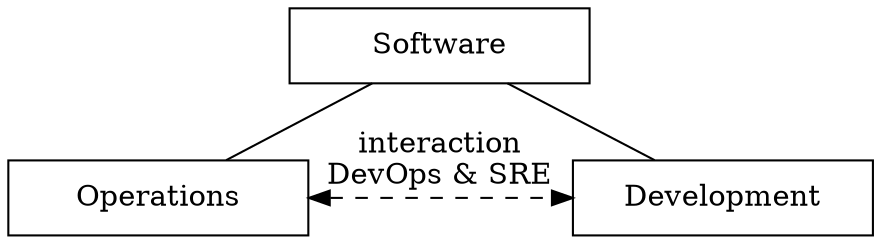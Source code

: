 graph it {

    node[shape=rounded
         width=2
         height=0.5
        ];

    sw  [label="Software"];
    op  [label="Operations"];
    dev [label="Development"];

    rank = same; op; dev;

    sw -- {op, dev};
    op -- dev [label="interaction\nDevOps & SRE" dir=both style=dashed];
}
